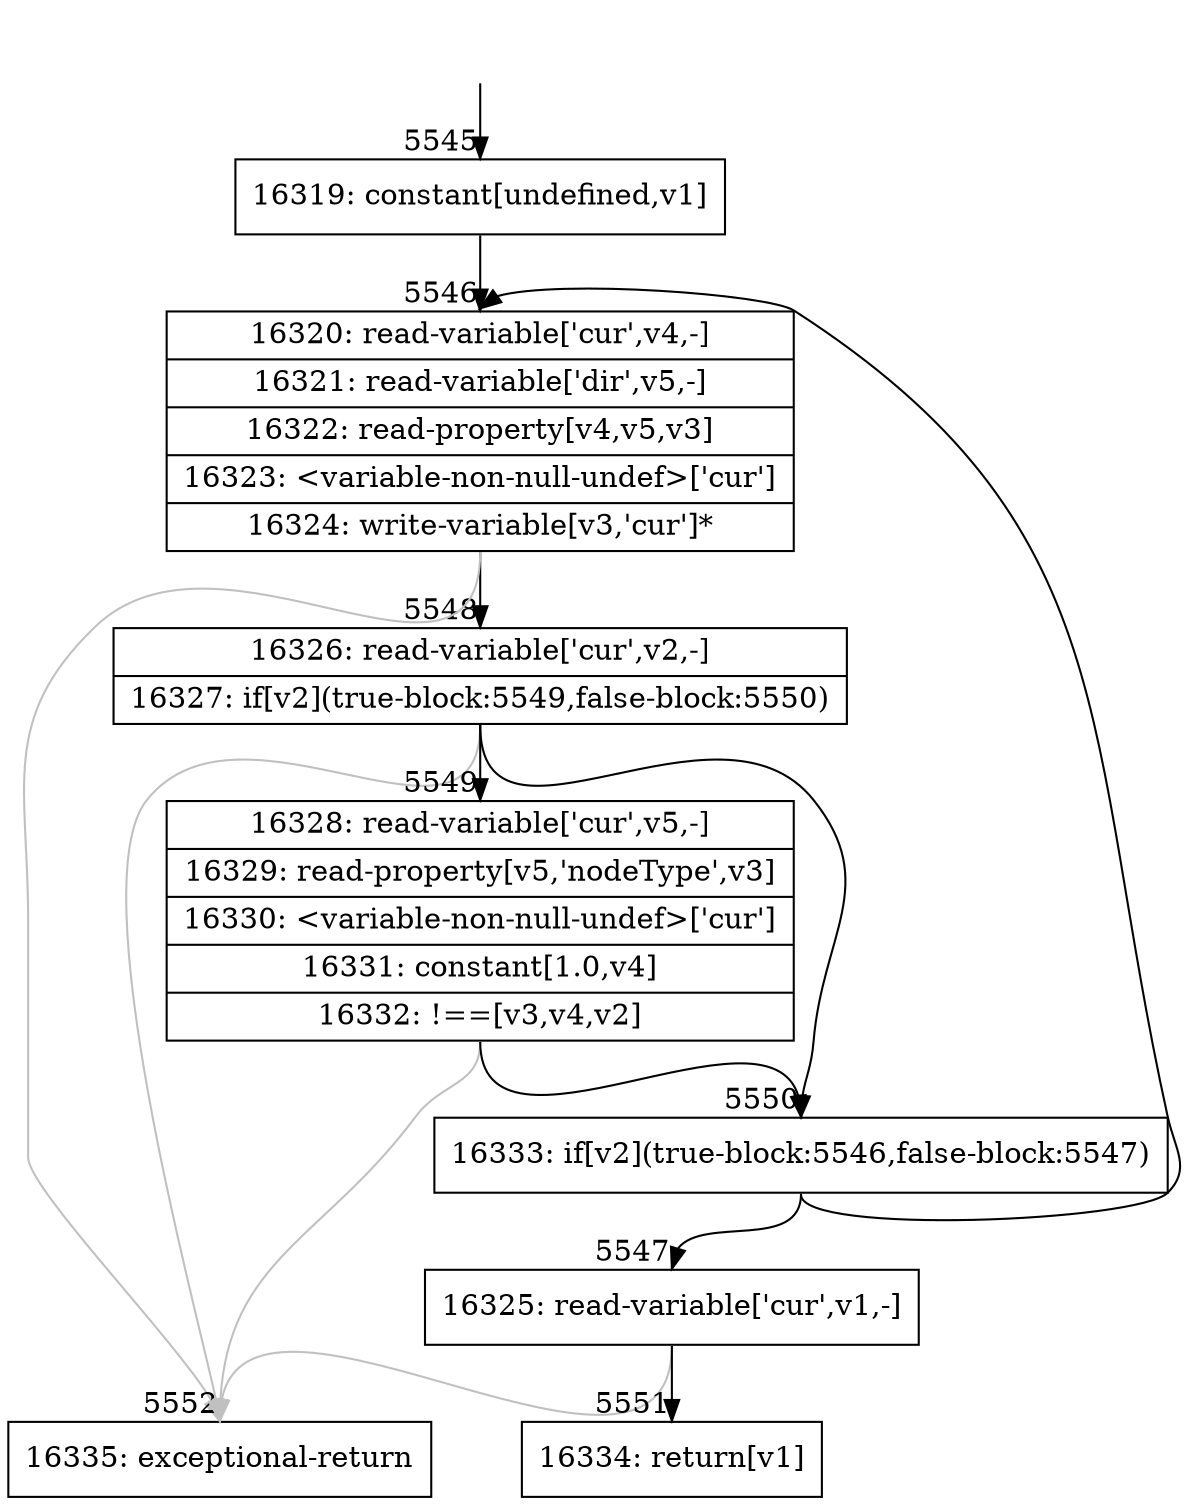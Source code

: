 digraph {
rankdir="TD"
BB_entry350[shape=none,label=""];
BB_entry350 -> BB5545 [tailport=s, headport=n, headlabel="    5545"]
BB5545 [shape=record label="{16319: constant[undefined,v1]}" ] 
BB5545 -> BB5546 [tailport=s, headport=n, headlabel="      5546"]
BB5546 [shape=record label="{16320: read-variable['cur',v4,-]|16321: read-variable['dir',v5,-]|16322: read-property[v4,v5,v3]|16323: \<variable-non-null-undef\>['cur']|16324: write-variable[v3,'cur']*}" ] 
BB5546 -> BB5548 [tailport=s, headport=n, headlabel="      5548"]
BB5546 -> BB5552 [tailport=s, headport=n, color=gray, headlabel="      5552"]
BB5547 [shape=record label="{16325: read-variable['cur',v1,-]}" ] 
BB5547 -> BB5551 [tailport=s, headport=n, headlabel="      5551"]
BB5547 -> BB5552 [tailport=s, headport=n, color=gray]
BB5548 [shape=record label="{16326: read-variable['cur',v2,-]|16327: if[v2](true-block:5549,false-block:5550)}" ] 
BB5548 -> BB5550 [tailport=s, headport=n, headlabel="      5550"]
BB5548 -> BB5549 [tailport=s, headport=n, headlabel="      5549"]
BB5548 -> BB5552 [tailport=s, headport=n, color=gray]
BB5549 [shape=record label="{16328: read-variable['cur',v5,-]|16329: read-property[v5,'nodeType',v3]|16330: \<variable-non-null-undef\>['cur']|16331: constant[1.0,v4]|16332: !==[v3,v4,v2]}" ] 
BB5549 -> BB5550 [tailport=s, headport=n]
BB5549 -> BB5552 [tailport=s, headport=n, color=gray]
BB5550 [shape=record label="{16333: if[v2](true-block:5546,false-block:5547)}" ] 
BB5550 -> BB5546 [tailport=s, headport=n]
BB5550 -> BB5547 [tailport=s, headport=n, headlabel="      5547"]
BB5551 [shape=record label="{16334: return[v1]}" ] 
BB5552 [shape=record label="{16335: exceptional-return}" ] 
}
